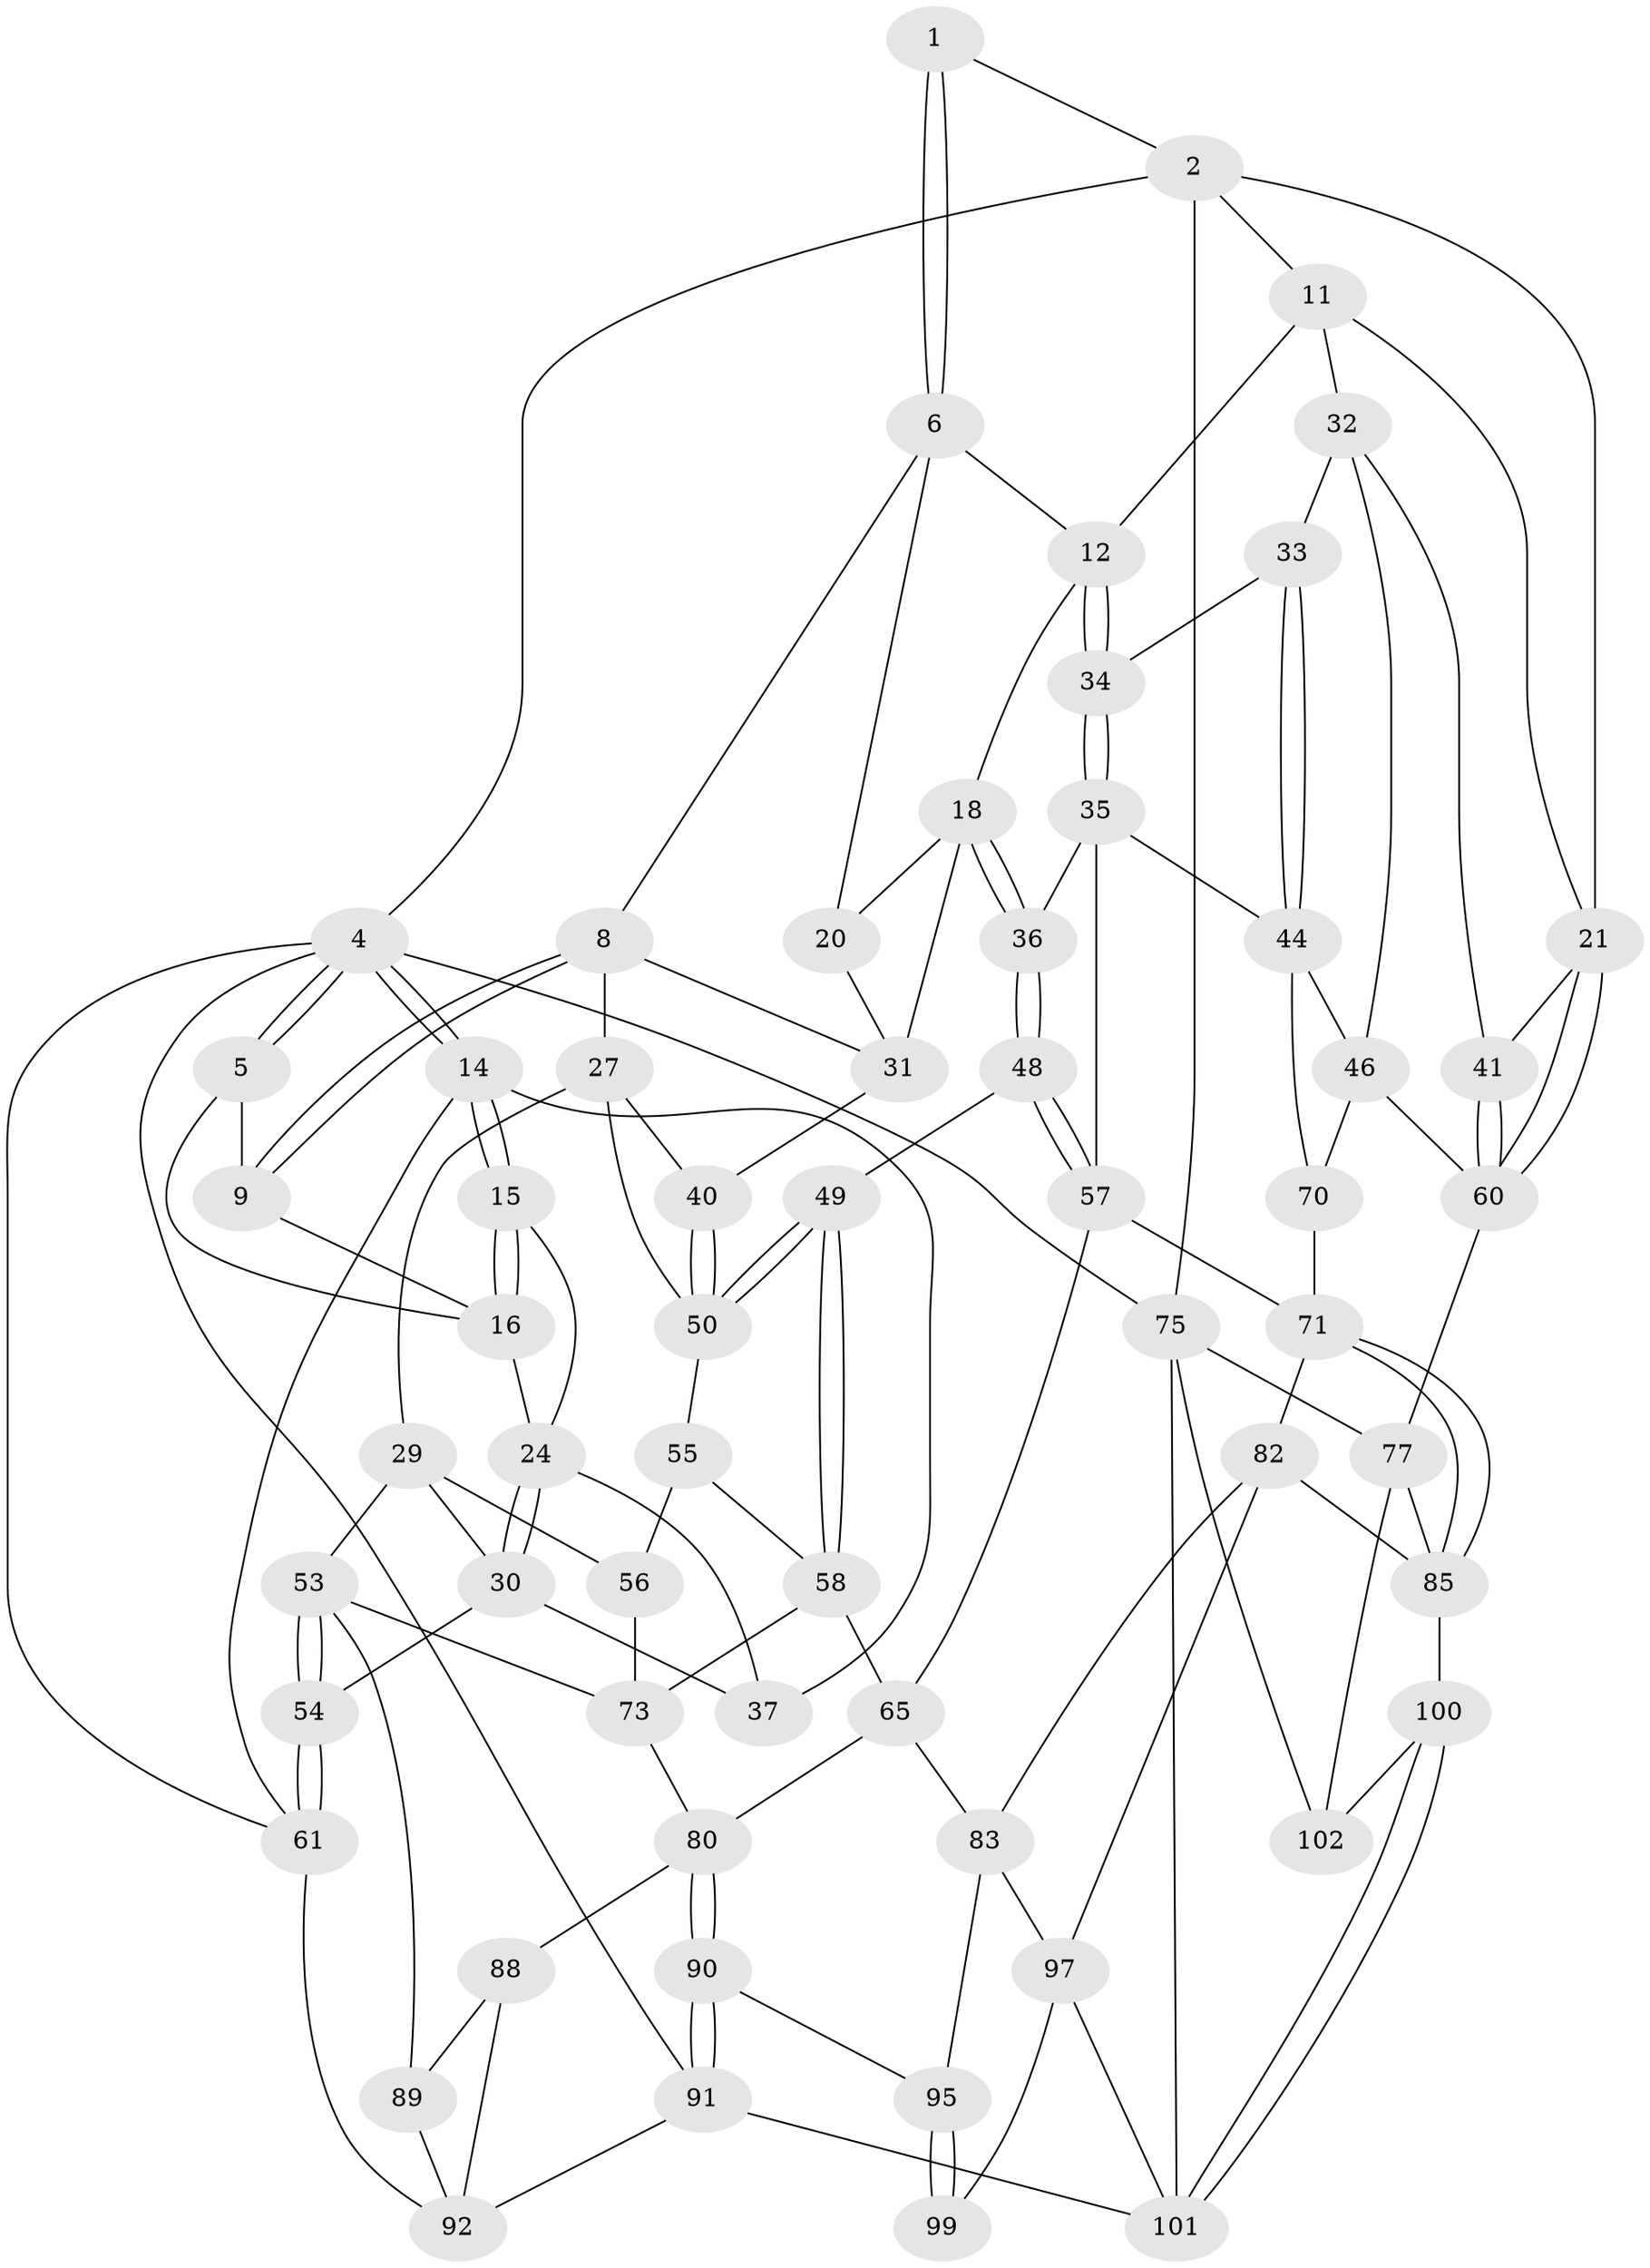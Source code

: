 // original degree distribution, {3: 0.018867924528301886, 4: 0.20754716981132076, 5: 0.5849056603773585, 6: 0.18867924528301888}
// Generated by graph-tools (version 1.1) at 2025/42/03/06/25 10:42:27]
// undirected, 62 vertices, 138 edges
graph export_dot {
graph [start="1"]
  node [color=gray90,style=filled];
  1 [pos="+0.5337198364342453+0"];
  2 [pos="+0.7442738320347992+0",super="+3"];
  4 [pos="+0+0",super="+68"];
  5 [pos="+0.23568593738410643+0",super="+10"];
  6 [pos="+0.4583333189308642+0.07573500368709234",super="+7"];
  8 [pos="+0.28504340772283315+0.11258736365858776",super="+26"];
  9 [pos="+0.274942568011264+0.10534019063417861"];
  11 [pos="+0.7345569904521858+0.03615019411666229",super="+23"];
  12 [pos="+0.6746574323276311+0.12538685150507167",super="+13"];
  14 [pos="+0+0.0020024786090196076",super="+38"];
  15 [pos="+0.03085243999256236+0.11833374036375459"];
  16 [pos="+0.0879320900376643+0.09706774905731733",super="+17"];
  18 [pos="+0.5310601439258373+0.28024913234303467",super="+19"];
  20 [pos="+0.4149639361072644+0.20338849723408275"];
  21 [pos="+1+0.03308458182552262",super="+22"];
  24 [pos="+0.15004826243822378+0.20435653799064327",super="+25"];
  27 [pos="+0.26652898544821235+0.30079104208858504",super="+28"];
  29 [pos="+0.24743931711850303+0.3095877709655883",super="+52"];
  30 [pos="+0.1885235596027073+0.3015373689643361",super="+43"];
  31 [pos="+0.3561958027149573+0.20600572222364832",super="+39"];
  32 [pos="+0.8245382470918806+0.21407039968648414",super="+42"];
  33 [pos="+0.7706562223697221+0.2698278604773156"];
  34 [pos="+0.673949038270795+0.23551796255151808"];
  35 [pos="+0.6249378193222138+0.28351252915785985",super="+45"];
  36 [pos="+0.5475336491186926+0.3040171486936821"];
  37 [pos="+0.06097262100693618+0.3222932225894617"];
  40 [pos="+0.36624226984452574+0.3023454123192288"];
  41 [pos="+0.9320557956915944+0.35519963341920646"];
  44 [pos="+0.7892468821417117+0.41328415731661794",super="+47"];
  46 [pos="+0.8902991650731652+0.3842302779875499",super="+63"];
  48 [pos="+0.5315921036412541+0.37281564290866603"];
  49 [pos="+0.4786755771682614+0.413471233026051"];
  50 [pos="+0.40697713450738293+0.36715033062155333",super="+51"];
  53 [pos="+0.11105736866568962+0.5851917131550498",super="+74"];
  54 [pos="+0.06237284228294403+0.5792787065832072"];
  55 [pos="+0.3282694455376231+0.40579036892105014",super="+59"];
  56 [pos="+0.2788984182977318+0.4714196548045534",super="+69"];
  57 [pos="+0.6726442300718296+0.4791057375259242",super="+64"];
  58 [pos="+0.44574934266262384+0.4949734384821427",super="+66"];
  60 [pos="+1+0.3002898237611261",super="+62"];
  61 [pos="+0+0.668165259235343",super="+67"];
  65 [pos="+0.5426938620674496+0.5889476948257764",super="+79"];
  70 [pos="+0.8633271490391784+0.5854963435184897"];
  71 [pos="+0.8183719086365298+0.6274398875278049",super="+72"];
  73 [pos="+0.3470608040972556+0.5906996030161192",super="+78"];
  75 [pos="+1+1",super="+76"];
  77 [pos="+1+0.6799713168230895",super="+84"];
  80 [pos="+0.39547590526454673+0.6916480760353172",super="+81"];
  82 [pos="+0.7188620725562431+0.6639694219742187",super="+87"];
  83 [pos="+0.5523515494963321+0.7064138465456534",super="+94"];
  85 [pos="+0.8540302805756528+0.7365425457187209",super="+86"];
  88 [pos="+0.3417228626035014+0.6869769336559819"];
  89 [pos="+0.18554730610207265+0.6640519049016603"];
  90 [pos="+0.37828299703982127+0.8601129161482436"];
  91 [pos="+0.37736386693664997+0.8610877616537914",super="+106"];
  92 [pos="+0.26754439325579915+0.8629856401425131",super="+93"];
  95 [pos="+0.5289831825253808+0.7578879833171703",super="+96"];
  97 [pos="+0.6120772727360166+0.7676612834295716",super="+98"];
  99 [pos="+0.5970695364256341+0.8948927160356024"];
  100 [pos="+0.7417664098075827+0.8670874977143889",super="+103"];
  101 [pos="+0.6543469318539078+0.9380725259578522",super="+105"];
  102 [pos="+0.8611117845766593+0.8133402684560579",super="+104"];
  1 -- 2;
  1 -- 6;
  1 -- 6;
  2 -- 11;
  2 -- 75;
  2 -- 4;
  2 -- 21;
  4 -- 5;
  4 -- 5;
  4 -- 14;
  4 -- 14;
  4 -- 75;
  4 -- 61;
  4 -- 91;
  5 -- 16;
  5 -- 9;
  6 -- 12;
  6 -- 8;
  6 -- 20;
  8 -- 9;
  8 -- 9;
  8 -- 27;
  8 -- 31;
  9 -- 16;
  11 -- 12;
  11 -- 32;
  11 -- 21;
  12 -- 34;
  12 -- 34;
  12 -- 18;
  14 -- 15;
  14 -- 15;
  14 -- 61;
  14 -- 37;
  15 -- 16;
  15 -- 16;
  15 -- 24;
  16 -- 24;
  18 -- 36;
  18 -- 36;
  18 -- 20;
  18 -- 31;
  20 -- 31;
  21 -- 60;
  21 -- 60;
  21 -- 41;
  24 -- 30;
  24 -- 30;
  24 -- 37;
  27 -- 40;
  27 -- 50;
  27 -- 29;
  29 -- 30;
  29 -- 56;
  29 -- 53;
  30 -- 54;
  30 -- 37;
  31 -- 40;
  32 -- 33;
  32 -- 41;
  32 -- 46;
  33 -- 34;
  33 -- 44;
  33 -- 44;
  34 -- 35;
  34 -- 35;
  35 -- 36;
  35 -- 57;
  35 -- 44;
  36 -- 48;
  36 -- 48;
  40 -- 50;
  40 -- 50;
  41 -- 60;
  41 -- 60;
  44 -- 70;
  44 -- 46;
  46 -- 70;
  46 -- 60;
  48 -- 49;
  48 -- 57;
  48 -- 57;
  49 -- 50;
  49 -- 50;
  49 -- 58;
  49 -- 58;
  50 -- 55;
  53 -- 54;
  53 -- 54;
  53 -- 89;
  53 -- 73;
  54 -- 61;
  54 -- 61;
  55 -- 56 [weight=2];
  55 -- 58;
  56 -- 73;
  57 -- 65;
  57 -- 71;
  58 -- 73;
  58 -- 65;
  60 -- 77;
  61 -- 92;
  65 -- 80;
  65 -- 83;
  70 -- 71;
  71 -- 85;
  71 -- 85;
  71 -- 82;
  73 -- 80;
  75 -- 77;
  75 -- 102;
  75 -- 101;
  77 -- 85;
  77 -- 102;
  80 -- 90;
  80 -- 90;
  80 -- 88;
  82 -- 83;
  82 -- 97;
  82 -- 85;
  83 -- 97;
  83 -- 95;
  85 -- 100;
  88 -- 89;
  88 -- 92;
  89 -- 92;
  90 -- 91;
  90 -- 91;
  90 -- 95;
  91 -- 92;
  91 -- 101;
  95 -- 99 [weight=2];
  95 -- 99;
  97 -- 99;
  97 -- 101;
  100 -- 101;
  100 -- 101;
  100 -- 102 [weight=2];
}
